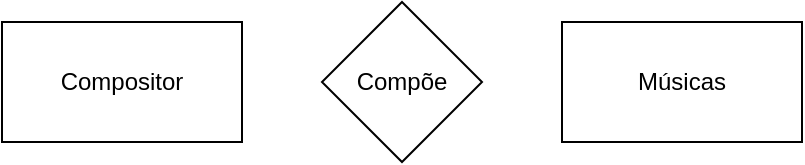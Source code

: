 <mxfile version="17.4.2" type="github">
  <diagram id="gFWhCmfCnYnM_wFkxHpF" name="Page-1">
    <mxGraphModel dx="782" dy="680" grid="1" gridSize="10" guides="1" tooltips="1" connect="1" arrows="1" fold="1" page="1" pageScale="1" pageWidth="827" pageHeight="1169" math="0" shadow="0">
      <root>
        <mxCell id="0" />
        <mxCell id="1" parent="0" />
        <mxCell id="3mTYDl897dEaPkeJ2xzK-1" value="Compositor" style="rounded=0;whiteSpace=wrap;html=1;" vertex="1" parent="1">
          <mxGeometry y="200" width="120" height="60" as="geometry" />
        </mxCell>
        <mxCell id="3mTYDl897dEaPkeJ2xzK-2" value="Compõe" style="rhombus;whiteSpace=wrap;html=1;" vertex="1" parent="1">
          <mxGeometry x="160" y="190" width="80" height="80" as="geometry" />
        </mxCell>
        <mxCell id="3mTYDl897dEaPkeJ2xzK-3" value="Músicas" style="rounded=0;whiteSpace=wrap;html=1;" vertex="1" parent="1">
          <mxGeometry x="280" y="200" width="120" height="60" as="geometry" />
        </mxCell>
      </root>
    </mxGraphModel>
  </diagram>
</mxfile>
